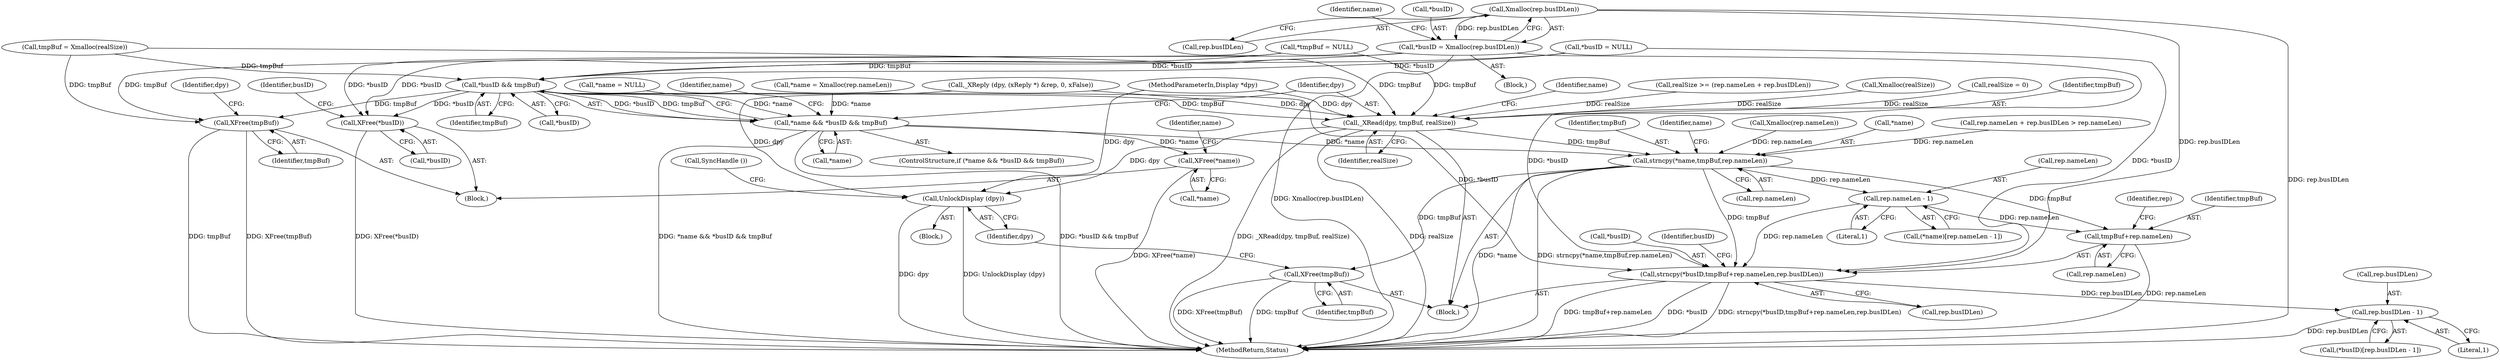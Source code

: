 digraph "1_libXvMC_2cd95e7da8367cccdcdd5c9b160012d1dec5cbdb@API" {
"1000347" [label="(Call,Xmalloc(rep.busIDLen))"];
"1000344" [label="(Call,*busID = Xmalloc(rep.busIDLen))"];
"1000355" [label="(Call,*busID && tmpBuf)"];
"1000352" [label="(Call,*name && *busID && tmpBuf)"];
"1000364" [label="(Call,strncpy(*name,tmpBuf,rep.nameLen))"];
"1000375" [label="(Call,rep.nameLen - 1)"];
"1000381" [label="(Call,strncpy(*busID,tmpBuf+rep.nameLen,rep.busIDLen))"];
"1000396" [label="(Call,rep.busIDLen - 1)"];
"1000384" [label="(Call,tmpBuf+rep.nameLen)"];
"1000402" [label="(Call,XFree(tmpBuf))"];
"1000406" [label="(Call,XFree(*name))"];
"1000360" [label="(Call,_XRead(dpy, tmpBuf, realSize))"];
"1000433" [label="(Call,UnlockDisplay (dpy))"];
"1000413" [label="(Call,XFree(*busID))"];
"1000420" [label="(Call,XFree(tmpBuf))"];
"1000423" [label="(Identifier,dpy)"];
"1000354" [label="(Identifier,name)"];
"1000374" [label="(Identifier,name)"];
"1000382" [label="(Call,*busID)"];
"1000403" [label="(Identifier,tmpBuf)"];
"1000340" [label="(Call,Xmalloc(rep.nameLen))"];
"1000397" [label="(Call,rep.busIDLen)"];
"1000103" [label="(MethodParameterIn,Display *dpy)"];
"1000352" [label="(Call,*name && *busID && tmpBuf)"];
"1000249" [label="(Call,_XReply (dpy, (xReply *) &rep, 0, xFalse))"];
"1000111" [label="(Block,)"];
"1000393" [label="(Call,(*busID)[rep.busIDLen - 1])"];
"1000384" [label="(Call,tmpBuf+rep.nameLen)"];
"1000386" [label="(Call,rep.nameLen)"];
"1000433" [label="(Call,UnlockDisplay (dpy))"];
"1000413" [label="(Call,XFree(*busID))"];
"1000365" [label="(Call,*name)"];
"1000303" [label="(Call,rep.nameLen + rep.busIDLen > rep.nameLen)"];
"1000360" [label="(Call,_XRead(dpy, tmpBuf, realSize))"];
"1000406" [label="(Call,XFree(*name))"];
"1000376" [label="(Call,rep.nameLen)"];
"1000395" [label="(Identifier,busID)"];
"1000435" [label="(Call,SyncHandle ())"];
"1000402" [label="(Call,XFree(tmpBuf))"];
"1000291" [label="(Call,*tmpBuf = NULL)"];
"1000418" [label="(Identifier,busID)"];
"1000358" [label="(Identifier,tmpBuf)"];
"1000367" [label="(Identifier,tmpBuf)"];
"1000407" [label="(Call,*name)"];
"1000348" [label="(Call,rep.busIDLen)"];
"1000345" [label="(Call,*busID)"];
"1000364" [label="(Call,strncpy(*name,tmpBuf,rep.nameLen))"];
"1000396" [label="(Call,rep.busIDLen - 1)"];
"1000390" [label="(Identifier,rep)"];
"1000363" [label="(Identifier,realSize)"];
"1000133" [label="(Call,*name = NULL)"];
"1000389" [label="(Call,rep.busIDLen)"];
"1000366" [label="(Identifier,name)"];
"1000323" [label="(Call,realSize >= (rep.nameLen + rep.busIDLen))"];
"1000372" [label="(Call,(*name)[rep.nameLen - 1])"];
"1000381" [label="(Call,strncpy(*busID,tmpBuf+rep.nameLen,rep.busIDLen))"];
"1000385" [label="(Identifier,tmpBuf)"];
"1000411" [label="(Identifier,name)"];
"1000359" [label="(Block,)"];
"1000344" [label="(Call,*busID = Xmalloc(rep.busIDLen))"];
"1000375" [label="(Call,rep.nameLen - 1)"];
"1000347" [label="(Call,Xmalloc(rep.busIDLen))"];
"1000408" [label="(Identifier,name)"];
"1000337" [label="(Call,*name = Xmalloc(rep.nameLen))"];
"1000355" [label="(Call,*busID && tmpBuf)"];
"1000400" [label="(Literal,1)"];
"1000379" [label="(Literal,1)"];
"1000335" [label="(Call,Xmalloc(realSize))"];
"1000287" [label="(Call,realSize = 0)"];
"1000414" [label="(Call,*busID)"];
"1000356" [label="(Call,*busID)"];
"1000420" [label="(Call,XFree(tmpBuf))"];
"1000362" [label="(Identifier,tmpBuf)"];
"1000137" [label="(Call,*busID = NULL)"];
"1000353" [label="(Call,*name)"];
"1000332" [label="(Block,)"];
"1000434" [label="(Identifier,dpy)"];
"1000421" [label="(Identifier,tmpBuf)"];
"1000351" [label="(ControlStructure,if (*name && *busID && tmpBuf))"];
"1000361" [label="(Identifier,dpy)"];
"1000333" [label="(Call,tmpBuf = Xmalloc(realSize))"];
"1000368" [label="(Call,rep.nameLen)"];
"1000476" [label="(MethodReturn,Status)"];
"1000405" [label="(Block,)"];
"1000347" -> "1000344"  [label="AST: "];
"1000347" -> "1000348"  [label="CFG: "];
"1000348" -> "1000347"  [label="AST: "];
"1000344" -> "1000347"  [label="CFG: "];
"1000347" -> "1000476"  [label="DDG: rep.busIDLen"];
"1000347" -> "1000344"  [label="DDG: rep.busIDLen"];
"1000347" -> "1000381"  [label="DDG: rep.busIDLen"];
"1000344" -> "1000332"  [label="AST: "];
"1000345" -> "1000344"  [label="AST: "];
"1000354" -> "1000344"  [label="CFG: "];
"1000344" -> "1000476"  [label="DDG: Xmalloc(rep.busIDLen)"];
"1000344" -> "1000355"  [label="DDG: *busID"];
"1000344" -> "1000381"  [label="DDG: *busID"];
"1000344" -> "1000413"  [label="DDG: *busID"];
"1000355" -> "1000352"  [label="AST: "];
"1000355" -> "1000356"  [label="CFG: "];
"1000355" -> "1000358"  [label="CFG: "];
"1000356" -> "1000355"  [label="AST: "];
"1000358" -> "1000355"  [label="AST: "];
"1000352" -> "1000355"  [label="CFG: "];
"1000355" -> "1000352"  [label="DDG: *busID"];
"1000355" -> "1000352"  [label="DDG: tmpBuf"];
"1000137" -> "1000355"  [label="DDG: *busID"];
"1000333" -> "1000355"  [label="DDG: tmpBuf"];
"1000291" -> "1000355"  [label="DDG: tmpBuf"];
"1000355" -> "1000360"  [label="DDG: tmpBuf"];
"1000355" -> "1000381"  [label="DDG: *busID"];
"1000355" -> "1000413"  [label="DDG: *busID"];
"1000355" -> "1000420"  [label="DDG: tmpBuf"];
"1000352" -> "1000351"  [label="AST: "];
"1000352" -> "1000353"  [label="CFG: "];
"1000353" -> "1000352"  [label="AST: "];
"1000361" -> "1000352"  [label="CFG: "];
"1000408" -> "1000352"  [label="CFG: "];
"1000352" -> "1000476"  [label="DDG: *name && *busID && tmpBuf"];
"1000352" -> "1000476"  [label="DDG: *busID && tmpBuf"];
"1000133" -> "1000352"  [label="DDG: *name"];
"1000337" -> "1000352"  [label="DDG: *name"];
"1000352" -> "1000364"  [label="DDG: *name"];
"1000352" -> "1000406"  [label="DDG: *name"];
"1000364" -> "1000359"  [label="AST: "];
"1000364" -> "1000368"  [label="CFG: "];
"1000365" -> "1000364"  [label="AST: "];
"1000367" -> "1000364"  [label="AST: "];
"1000368" -> "1000364"  [label="AST: "];
"1000374" -> "1000364"  [label="CFG: "];
"1000364" -> "1000476"  [label="DDG: *name"];
"1000364" -> "1000476"  [label="DDG: strncpy(*name,tmpBuf,rep.nameLen)"];
"1000360" -> "1000364"  [label="DDG: tmpBuf"];
"1000303" -> "1000364"  [label="DDG: rep.nameLen"];
"1000340" -> "1000364"  [label="DDG: rep.nameLen"];
"1000364" -> "1000375"  [label="DDG: rep.nameLen"];
"1000364" -> "1000381"  [label="DDG: tmpBuf"];
"1000364" -> "1000384"  [label="DDG: tmpBuf"];
"1000364" -> "1000402"  [label="DDG: tmpBuf"];
"1000375" -> "1000372"  [label="AST: "];
"1000375" -> "1000379"  [label="CFG: "];
"1000376" -> "1000375"  [label="AST: "];
"1000379" -> "1000375"  [label="AST: "];
"1000372" -> "1000375"  [label="CFG: "];
"1000375" -> "1000381"  [label="DDG: rep.nameLen"];
"1000375" -> "1000384"  [label="DDG: rep.nameLen"];
"1000381" -> "1000359"  [label="AST: "];
"1000381" -> "1000389"  [label="CFG: "];
"1000382" -> "1000381"  [label="AST: "];
"1000384" -> "1000381"  [label="AST: "];
"1000389" -> "1000381"  [label="AST: "];
"1000395" -> "1000381"  [label="CFG: "];
"1000381" -> "1000476"  [label="DDG: tmpBuf+rep.nameLen"];
"1000381" -> "1000476"  [label="DDG: *busID"];
"1000381" -> "1000476"  [label="DDG: strncpy(*busID,tmpBuf+rep.nameLen,rep.busIDLen)"];
"1000137" -> "1000381"  [label="DDG: *busID"];
"1000381" -> "1000396"  [label="DDG: rep.busIDLen"];
"1000396" -> "1000393"  [label="AST: "];
"1000396" -> "1000400"  [label="CFG: "];
"1000397" -> "1000396"  [label="AST: "];
"1000400" -> "1000396"  [label="AST: "];
"1000393" -> "1000396"  [label="CFG: "];
"1000396" -> "1000476"  [label="DDG: rep.busIDLen"];
"1000384" -> "1000386"  [label="CFG: "];
"1000385" -> "1000384"  [label="AST: "];
"1000386" -> "1000384"  [label="AST: "];
"1000390" -> "1000384"  [label="CFG: "];
"1000384" -> "1000476"  [label="DDG: rep.nameLen"];
"1000402" -> "1000359"  [label="AST: "];
"1000402" -> "1000403"  [label="CFG: "];
"1000403" -> "1000402"  [label="AST: "];
"1000434" -> "1000402"  [label="CFG: "];
"1000402" -> "1000476"  [label="DDG: XFree(tmpBuf)"];
"1000402" -> "1000476"  [label="DDG: tmpBuf"];
"1000406" -> "1000405"  [label="AST: "];
"1000406" -> "1000407"  [label="CFG: "];
"1000407" -> "1000406"  [label="AST: "];
"1000411" -> "1000406"  [label="CFG: "];
"1000406" -> "1000476"  [label="DDG: XFree(*name)"];
"1000360" -> "1000359"  [label="AST: "];
"1000360" -> "1000363"  [label="CFG: "];
"1000361" -> "1000360"  [label="AST: "];
"1000362" -> "1000360"  [label="AST: "];
"1000363" -> "1000360"  [label="AST: "];
"1000366" -> "1000360"  [label="CFG: "];
"1000360" -> "1000476"  [label="DDG: _XRead(dpy, tmpBuf, realSize)"];
"1000360" -> "1000476"  [label="DDG: realSize"];
"1000249" -> "1000360"  [label="DDG: dpy"];
"1000103" -> "1000360"  [label="DDG: dpy"];
"1000333" -> "1000360"  [label="DDG: tmpBuf"];
"1000291" -> "1000360"  [label="DDG: tmpBuf"];
"1000335" -> "1000360"  [label="DDG: realSize"];
"1000323" -> "1000360"  [label="DDG: realSize"];
"1000287" -> "1000360"  [label="DDG: realSize"];
"1000360" -> "1000433"  [label="DDG: dpy"];
"1000433" -> "1000111"  [label="AST: "];
"1000433" -> "1000434"  [label="CFG: "];
"1000434" -> "1000433"  [label="AST: "];
"1000435" -> "1000433"  [label="CFG: "];
"1000433" -> "1000476"  [label="DDG: dpy"];
"1000433" -> "1000476"  [label="DDG: UnlockDisplay (dpy)"];
"1000249" -> "1000433"  [label="DDG: dpy"];
"1000103" -> "1000433"  [label="DDG: dpy"];
"1000413" -> "1000405"  [label="AST: "];
"1000413" -> "1000414"  [label="CFG: "];
"1000414" -> "1000413"  [label="AST: "];
"1000418" -> "1000413"  [label="CFG: "];
"1000413" -> "1000476"  [label="DDG: XFree(*busID)"];
"1000137" -> "1000413"  [label="DDG: *busID"];
"1000420" -> "1000405"  [label="AST: "];
"1000420" -> "1000421"  [label="CFG: "];
"1000421" -> "1000420"  [label="AST: "];
"1000423" -> "1000420"  [label="CFG: "];
"1000420" -> "1000476"  [label="DDG: XFree(tmpBuf)"];
"1000420" -> "1000476"  [label="DDG: tmpBuf"];
"1000333" -> "1000420"  [label="DDG: tmpBuf"];
"1000291" -> "1000420"  [label="DDG: tmpBuf"];
}
